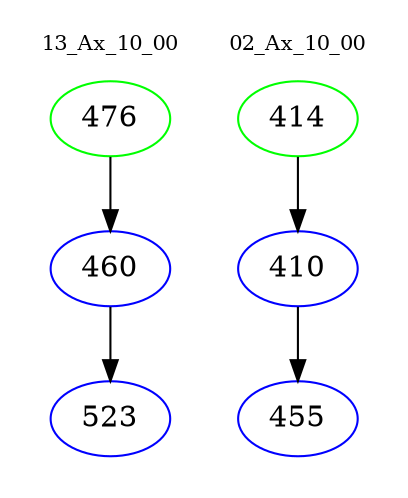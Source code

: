 digraph{
subgraph cluster_0 {
color = white
label = "13_Ax_10_00";
fontsize=10;
T0_476 [label="476", color="green"]
T0_476 -> T0_460 [color="black"]
T0_460 [label="460", color="blue"]
T0_460 -> T0_523 [color="black"]
T0_523 [label="523", color="blue"]
}
subgraph cluster_1 {
color = white
label = "02_Ax_10_00";
fontsize=10;
T1_414 [label="414", color="green"]
T1_414 -> T1_410 [color="black"]
T1_410 [label="410", color="blue"]
T1_410 -> T1_455 [color="black"]
T1_455 [label="455", color="blue"]
}
}
